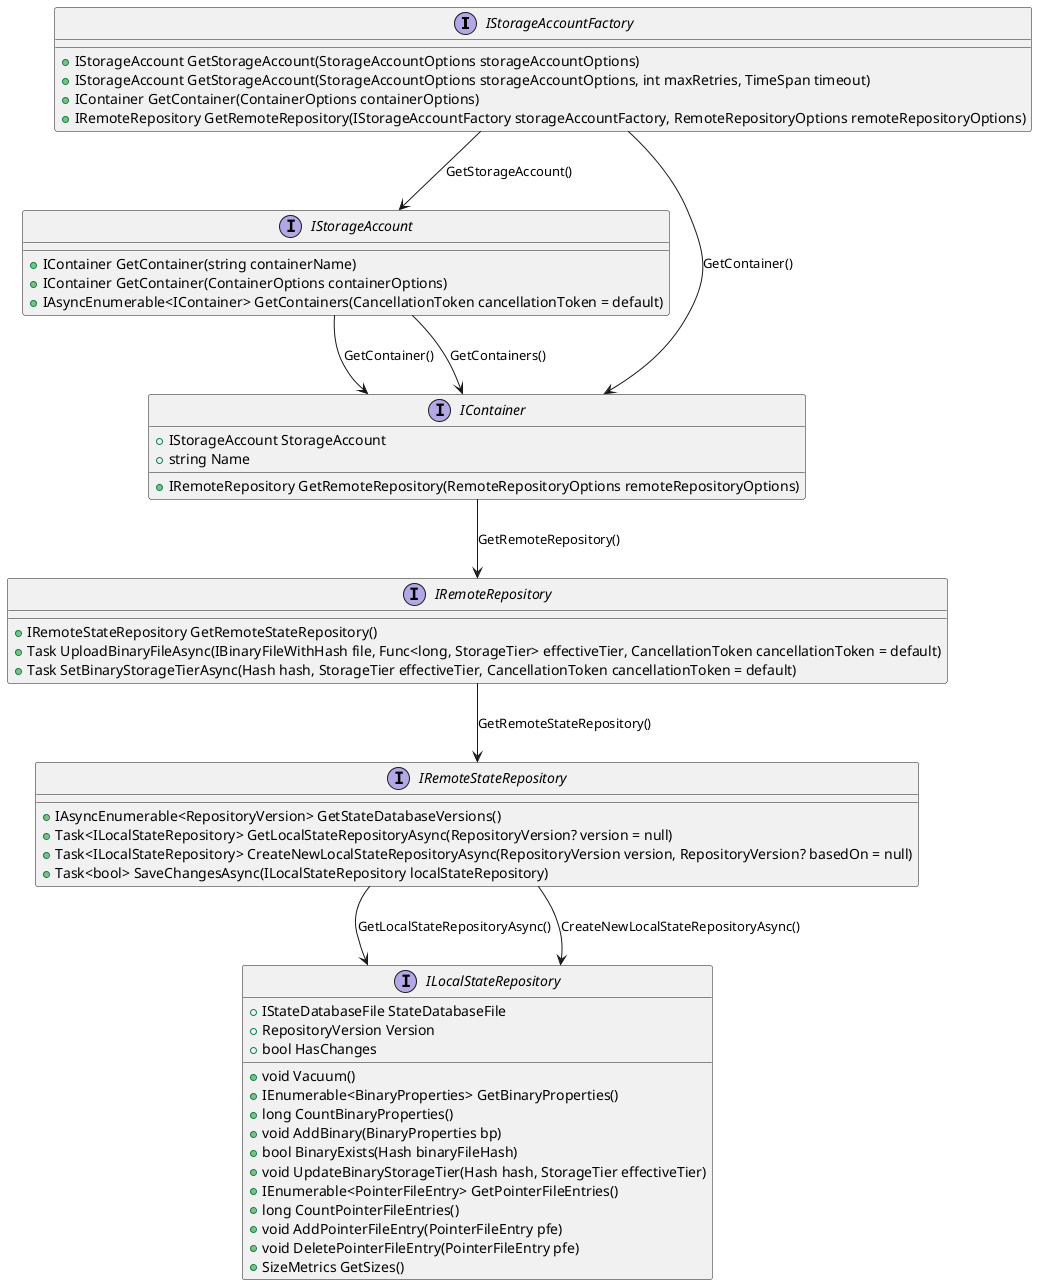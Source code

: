 @startuml

interface IStorageAccountFactory {
    + IStorageAccount GetStorageAccount(StorageAccountOptions storageAccountOptions)
    + IStorageAccount GetStorageAccount(StorageAccountOptions storageAccountOptions, int maxRetries, TimeSpan timeout)
    + IContainer GetContainer(ContainerOptions containerOptions)
    + IRemoteRepository GetRemoteRepository(IStorageAccountFactory storageAccountFactory, RemoteRepositoryOptions remoteRepositoryOptions)
}


interface IStorageAccount {
    + IContainer GetContainer(string containerName)
    + IContainer GetContainer(ContainerOptions containerOptions)
    + IAsyncEnumerable<IContainer> GetContainers(CancellationToken cancellationToken = default)
}

interface IContainer {
    + IStorageAccount StorageAccount
    + string Name
    + IRemoteRepository GetRemoteRepository(RemoteRepositoryOptions remoteRepositoryOptions)
}

interface IRemoteRepository {
    + IRemoteStateRepository GetRemoteStateRepository()
    + Task UploadBinaryFileAsync(IBinaryFileWithHash file, Func<long, StorageTier> effectiveTier, CancellationToken cancellationToken = default)
    + Task SetBinaryStorageTierAsync(Hash hash, StorageTier effectiveTier, CancellationToken cancellationToken = default)
}

interface IRemoteStateRepository {
    + IAsyncEnumerable<RepositoryVersion> GetStateDatabaseVersions()
    + Task<ILocalStateRepository> GetLocalStateRepositoryAsync(RepositoryVersion? version = null)
    + Task<ILocalStateRepository> CreateNewLocalStateRepositoryAsync(RepositoryVersion version, RepositoryVersion? basedOn = null)
    + Task<bool> SaveChangesAsync(ILocalStateRepository localStateRepository)
}

interface ILocalStateRepository {
    + IStateDatabaseFile StateDatabaseFile
    + RepositoryVersion Version
    + bool HasChanges
    + void Vacuum()
    + IEnumerable<BinaryProperties> GetBinaryProperties()
    + long CountBinaryProperties()
    + void AddBinary(BinaryProperties bp)
    + bool BinaryExists(Hash binaryFileHash)
    + void UpdateBinaryStorageTier(Hash hash, StorageTier effectiveTier)
    + IEnumerable<PointerFileEntry> GetPointerFileEntries()
    + long CountPointerFileEntries()
    + void AddPointerFileEntry(PointerFileEntry pfe)
    + void DeletePointerFileEntry(PointerFileEntry pfe)
    + SizeMetrics GetSizes()
}

IStorageAccountFactory --> IStorageAccount : GetStorageAccount()
IStorageAccountFactory --> IContainer : GetContainer()

IStorageAccount --> IContainer : GetContainer()
IStorageAccount --> IContainer : GetContainers()

IContainer --> IRemoteRepository : GetRemoteRepository()

IRemoteRepository --> IRemoteStateRepository : GetRemoteStateRepository()

IRemoteStateRepository --> ILocalStateRepository : GetLocalStateRepositoryAsync()
IRemoteStateRepository --> ILocalStateRepository : CreateNewLocalStateRepositoryAsync()

@enduml
